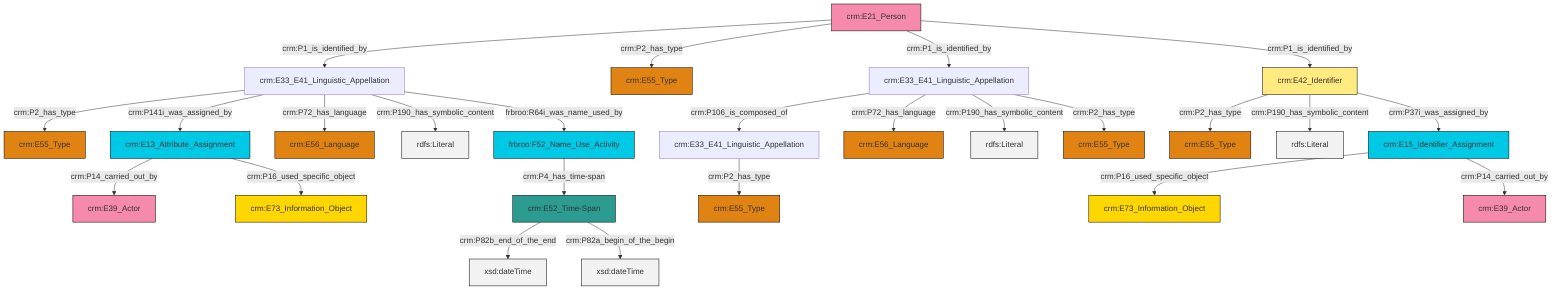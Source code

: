graph TD
classDef Literal fill:#f2f2f2,stroke:#000000;
classDef CRM_Entity fill:#FFFFFF,stroke:#000000;
classDef Temporal_Entity fill:#00C9E6, stroke:#000000;
classDef Type fill:#E18312, stroke:#000000;
classDef Time-Span fill:#2C9C91, stroke:#000000;
classDef Appellation fill:#FFEB7F, stroke:#000000;
classDef Place fill:#008836, stroke:#000000;
classDef Persistent_Item fill:#B266B2, stroke:#000000;
classDef Conceptual_Object fill:#FFD700, stroke:#000000;
classDef Physical_Thing fill:#D2B48C, stroke:#000000;
classDef Actor fill:#f58aad, stroke:#000000;
classDef PC_Classes fill:#4ce600, stroke:#000000;
classDef Multi fill:#cccccc,stroke:#000000;

0["crm:E33_E41_Linguistic_Appellation"]:::Default -->|crm:P106_is_composed_of| 1["crm:E33_E41_Linguistic_Appellation"]:::Default
2["crm:E42_Identifier"]:::Appellation -->|crm:P2_has_type| 3["crm:E55_Type"]:::Type
0["crm:E33_E41_Linguistic_Appellation"]:::Default -->|crm:P72_has_language| 9["crm:E56_Language"]:::Type
15["frbroo:F52_Name_Use_Activity"]:::Temporal_Entity -->|crm:P4_has_time-span| 16["crm:E52_Time-Span"]:::Time-Span
16["crm:E52_Time-Span"]:::Time-Span -->|crm:P82b_end_of_the_end| 21[xsd:dateTime]:::Literal
24["crm:E21_Person"]:::Actor -->|crm:P1_is_identified_by| 10["crm:E33_E41_Linguistic_Appellation"]:::Default
10["crm:E33_E41_Linguistic_Appellation"]:::Default -->|crm:P2_has_type| 4["crm:E55_Type"]:::Type
10["crm:E33_E41_Linguistic_Appellation"]:::Default -->|crm:P141i_was_assigned_by| 28["crm:E13_Attribute_Assignment"]:::Temporal_Entity
2["crm:E42_Identifier"]:::Appellation -->|crm:P190_has_symbolic_content| 29[rdfs:Literal]:::Literal
0["crm:E33_E41_Linguistic_Appellation"]:::Default -->|crm:P190_has_symbolic_content| 30[rdfs:Literal]:::Literal
16["crm:E52_Time-Span"]:::Time-Span -->|crm:P82a_begin_of_the_begin| 35[xsd:dateTime]:::Literal
24["crm:E21_Person"]:::Actor -->|crm:P2_has_type| 32["crm:E55_Type"]:::Type
19["crm:E15_Identifier_Assignment"]:::Temporal_Entity -->|crm:P16_used_specific_object| 36["crm:E73_Information_Object"]:::Conceptual_Object
10["crm:E33_E41_Linguistic_Appellation"]:::Default -->|crm:P72_has_language| 25["crm:E56_Language"]:::Type
19["crm:E15_Identifier_Assignment"]:::Temporal_Entity -->|crm:P14_carried_out_by| 12["crm:E39_Actor"]:::Actor
28["crm:E13_Attribute_Assignment"]:::Temporal_Entity -->|crm:P14_carried_out_by| 17["crm:E39_Actor"]:::Actor
1["crm:E33_E41_Linguistic_Appellation"]:::Default -->|crm:P2_has_type| 6["crm:E55_Type"]:::Type
10["crm:E33_E41_Linguistic_Appellation"]:::Default -->|crm:P190_has_symbolic_content| 41[rdfs:Literal]:::Literal
10["crm:E33_E41_Linguistic_Appellation"]:::Default -->|frbroo:R64i_was_name_used_by| 15["frbroo:F52_Name_Use_Activity"]:::Temporal_Entity
0["crm:E33_E41_Linguistic_Appellation"]:::Default -->|crm:P2_has_type| 37["crm:E55_Type"]:::Type
24["crm:E21_Person"]:::Actor -->|crm:P1_is_identified_by| 0["crm:E33_E41_Linguistic_Appellation"]:::Default
24["crm:E21_Person"]:::Actor -->|crm:P1_is_identified_by| 2["crm:E42_Identifier"]:::Appellation
28["crm:E13_Attribute_Assignment"]:::Temporal_Entity -->|crm:P16_used_specific_object| 42["crm:E73_Information_Object"]:::Conceptual_Object
2["crm:E42_Identifier"]:::Appellation -->|crm:P37i_was_assigned_by| 19["crm:E15_Identifier_Assignment"]:::Temporal_Entity